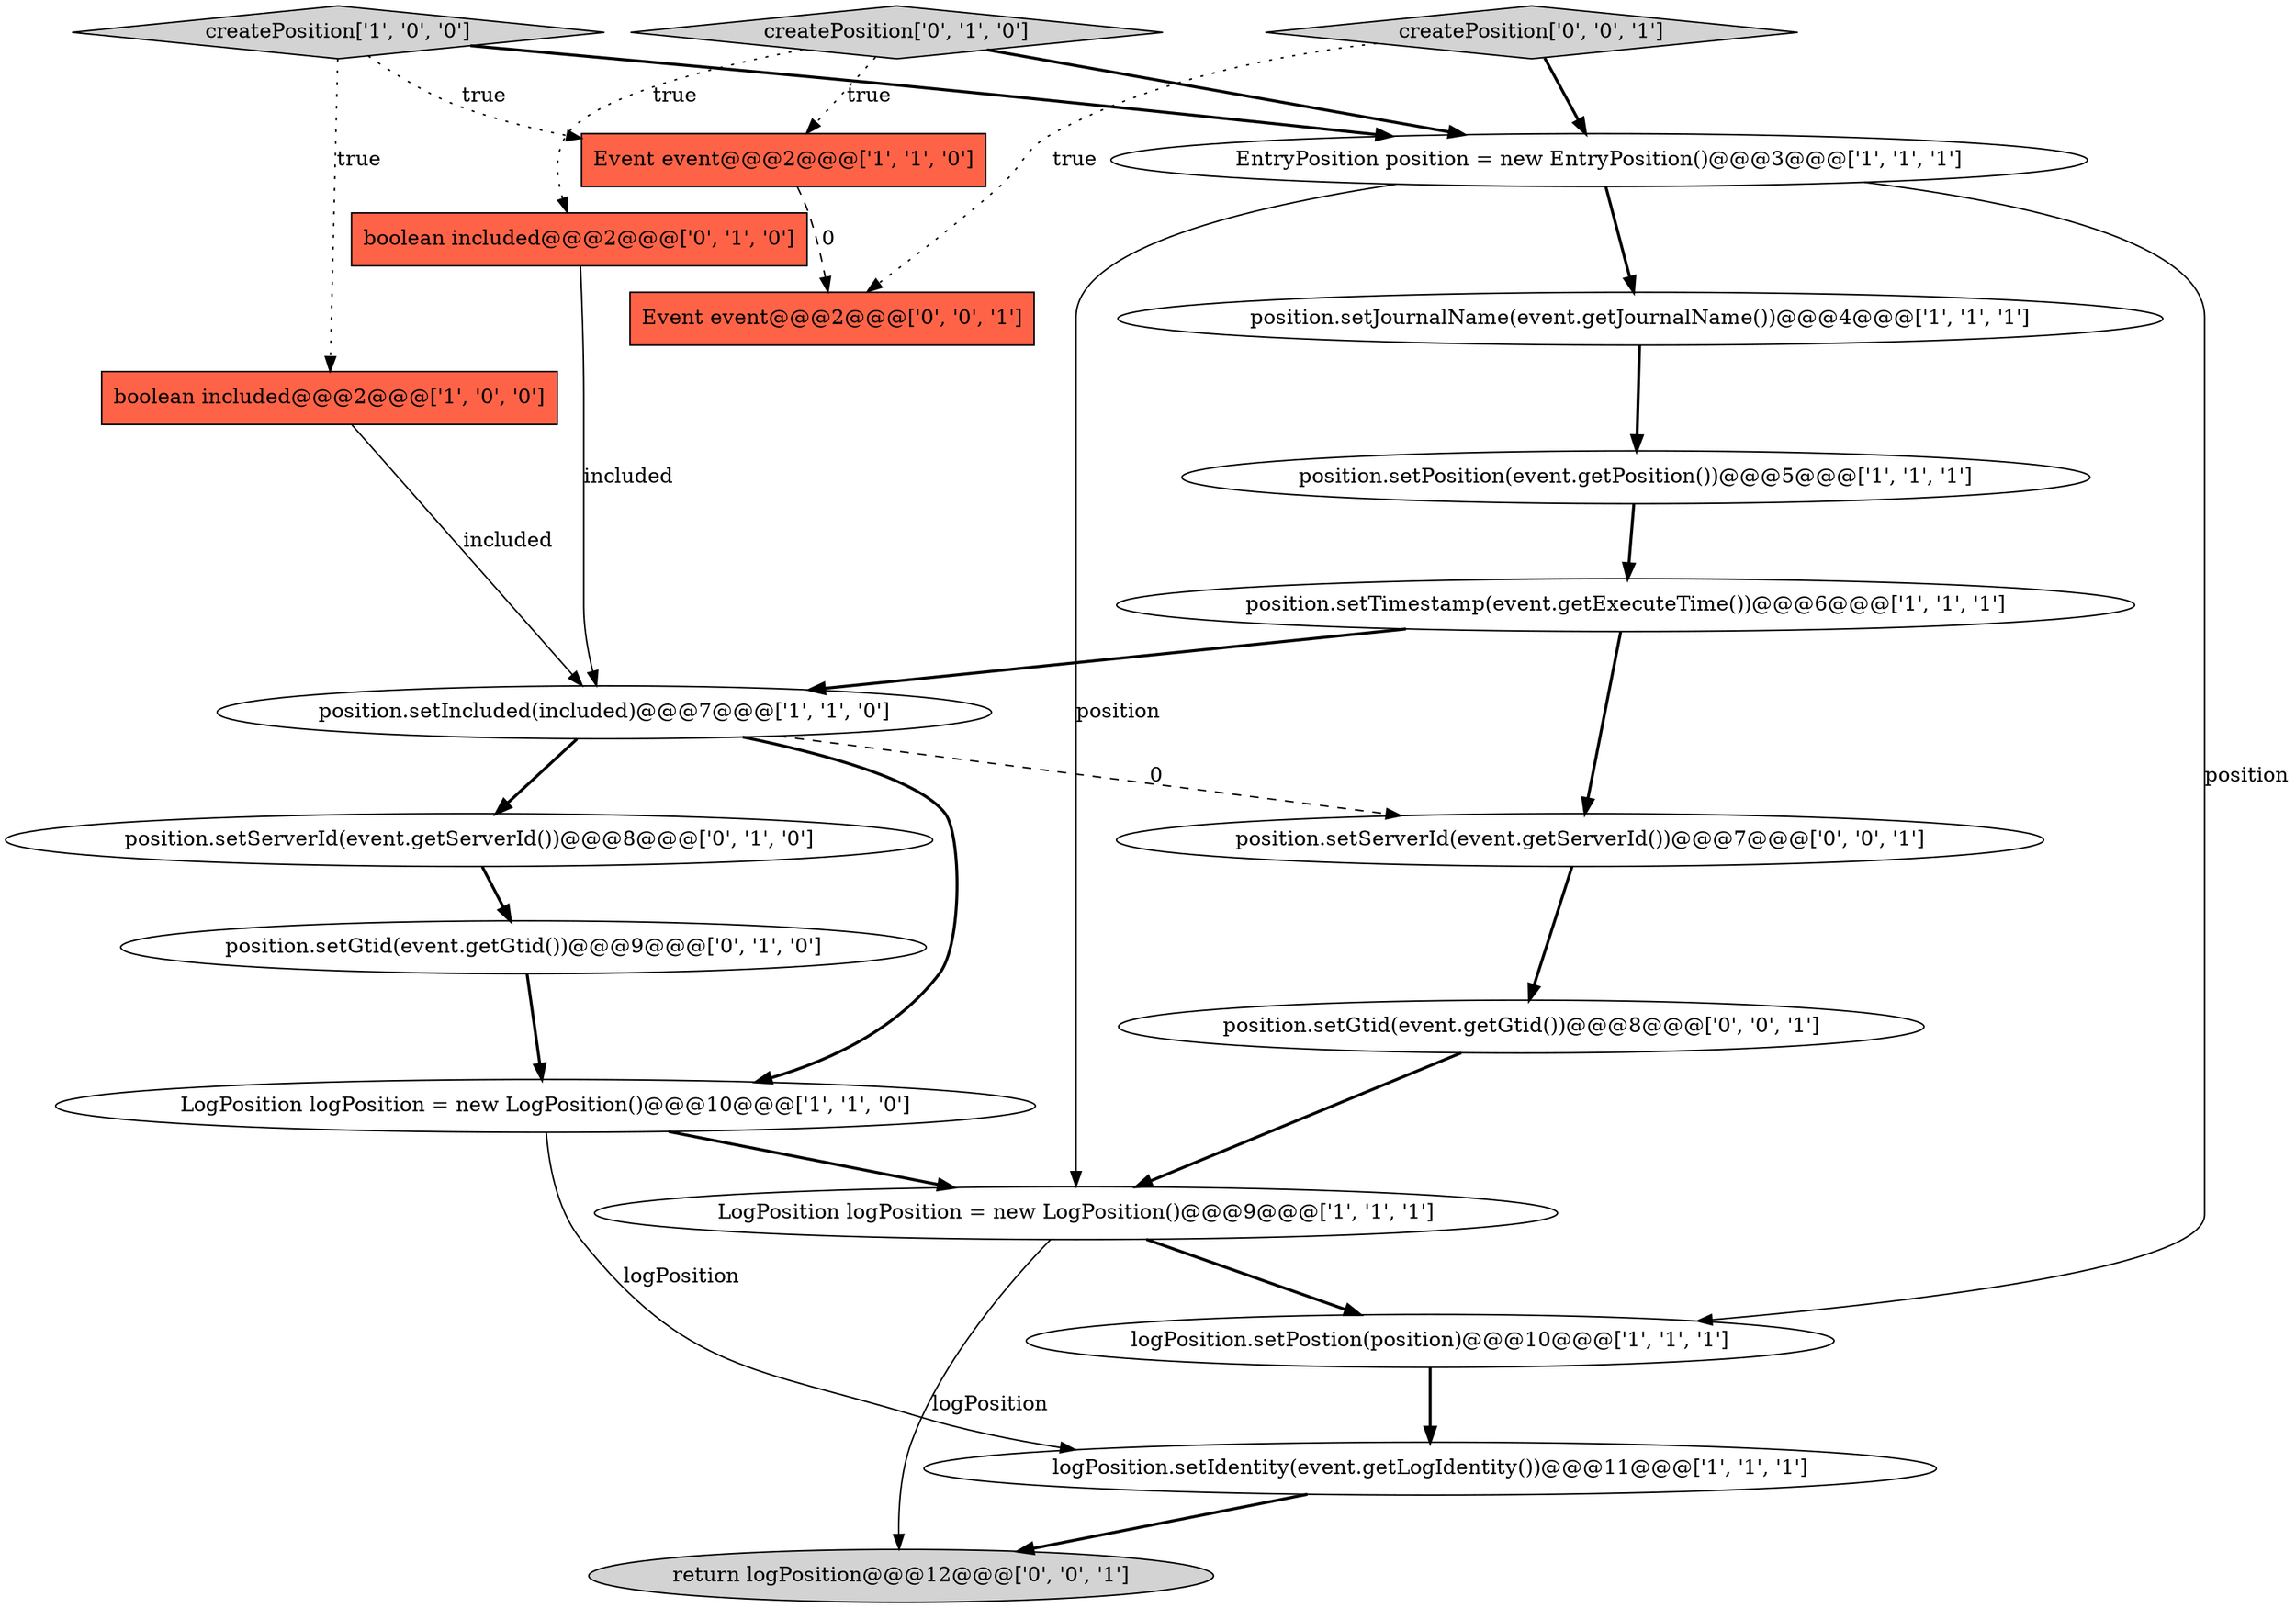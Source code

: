 digraph {
8 [style = filled, label = "createPosition['1', '0', '0']", fillcolor = lightgray, shape = diamond image = "AAA0AAABBB1BBB"];
12 [style = filled, label = "createPosition['0', '1', '0']", fillcolor = lightgray, shape = diamond image = "AAA0AAABBB2BBB"];
16 [style = filled, label = "return logPosition@@@12@@@['0', '0', '1']", fillcolor = lightgray, shape = ellipse image = "AAA0AAABBB3BBB"];
6 [style = filled, label = "logPosition.setPostion(position)@@@10@@@['1', '1', '1']", fillcolor = white, shape = ellipse image = "AAA0AAABBB1BBB"];
13 [style = filled, label = "position.setGtid(event.getGtid())@@@9@@@['0', '1', '0']", fillcolor = white, shape = ellipse image = "AAA1AAABBB2BBB"];
17 [style = filled, label = "Event event@@@2@@@['0', '0', '1']", fillcolor = tomato, shape = box image = "AAA0AAABBB3BBB"];
10 [style = filled, label = "Event event@@@2@@@['1', '1', '0']", fillcolor = tomato, shape = box image = "AAA0AAABBB1BBB"];
1 [style = filled, label = "LogPosition logPosition = new LogPosition()@@@9@@@['1', '1', '1']", fillcolor = white, shape = ellipse image = "AAA0AAABBB1BBB"];
7 [style = filled, label = "EntryPosition position = new EntryPosition()@@@3@@@['1', '1', '1']", fillcolor = white, shape = ellipse image = "AAA0AAABBB1BBB"];
14 [style = filled, label = "boolean included@@@2@@@['0', '1', '0']", fillcolor = tomato, shape = box image = "AAA0AAABBB2BBB"];
9 [style = filled, label = "position.setJournalName(event.getJournalName())@@@4@@@['1', '1', '1']", fillcolor = white, shape = ellipse image = "AAA0AAABBB1BBB"];
2 [style = filled, label = "logPosition.setIdentity(event.getLogIdentity())@@@11@@@['1', '1', '1']", fillcolor = white, shape = ellipse image = "AAA0AAABBB1BBB"];
4 [style = filled, label = "boolean included@@@2@@@['1', '0', '0']", fillcolor = tomato, shape = box image = "AAA0AAABBB1BBB"];
0 [style = filled, label = "LogPosition logPosition = new LogPosition()@@@10@@@['1', '1', '0']", fillcolor = white, shape = ellipse image = "AAA0AAABBB1BBB"];
5 [style = filled, label = "position.setTimestamp(event.getExecuteTime())@@@6@@@['1', '1', '1']", fillcolor = white, shape = ellipse image = "AAA0AAABBB1BBB"];
19 [style = filled, label = "position.setGtid(event.getGtid())@@@8@@@['0', '0', '1']", fillcolor = white, shape = ellipse image = "AAA0AAABBB3BBB"];
3 [style = filled, label = "position.setPosition(event.getPosition())@@@5@@@['1', '1', '1']", fillcolor = white, shape = ellipse image = "AAA0AAABBB1BBB"];
11 [style = filled, label = "position.setIncluded(included)@@@7@@@['1', '1', '0']", fillcolor = white, shape = ellipse image = "AAA0AAABBB1BBB"];
15 [style = filled, label = "position.setServerId(event.getServerId())@@@8@@@['0', '1', '0']", fillcolor = white, shape = ellipse image = "AAA1AAABBB2BBB"];
18 [style = filled, label = "position.setServerId(event.getServerId())@@@7@@@['0', '0', '1']", fillcolor = white, shape = ellipse image = "AAA0AAABBB3BBB"];
20 [style = filled, label = "createPosition['0', '0', '1']", fillcolor = lightgray, shape = diamond image = "AAA0AAABBB3BBB"];
8->10 [style = dotted, label="true"];
12->10 [style = dotted, label="true"];
12->7 [style = bold, label=""];
1->16 [style = solid, label="logPosition"];
20->7 [style = bold, label=""];
19->1 [style = bold, label=""];
13->0 [style = bold, label=""];
7->9 [style = bold, label=""];
14->11 [style = solid, label="included"];
11->0 [style = bold, label=""];
10->17 [style = dashed, label="0"];
9->3 [style = bold, label=""];
20->17 [style = dotted, label="true"];
11->15 [style = bold, label=""];
1->6 [style = bold, label=""];
0->1 [style = bold, label=""];
3->5 [style = bold, label=""];
6->2 [style = bold, label=""];
0->2 [style = solid, label="logPosition"];
7->6 [style = solid, label="position"];
4->11 [style = solid, label="included"];
5->11 [style = bold, label=""];
18->19 [style = bold, label=""];
11->18 [style = dashed, label="0"];
15->13 [style = bold, label=""];
12->14 [style = dotted, label="true"];
5->18 [style = bold, label=""];
8->7 [style = bold, label=""];
2->16 [style = bold, label=""];
8->4 [style = dotted, label="true"];
7->1 [style = solid, label="position"];
}
